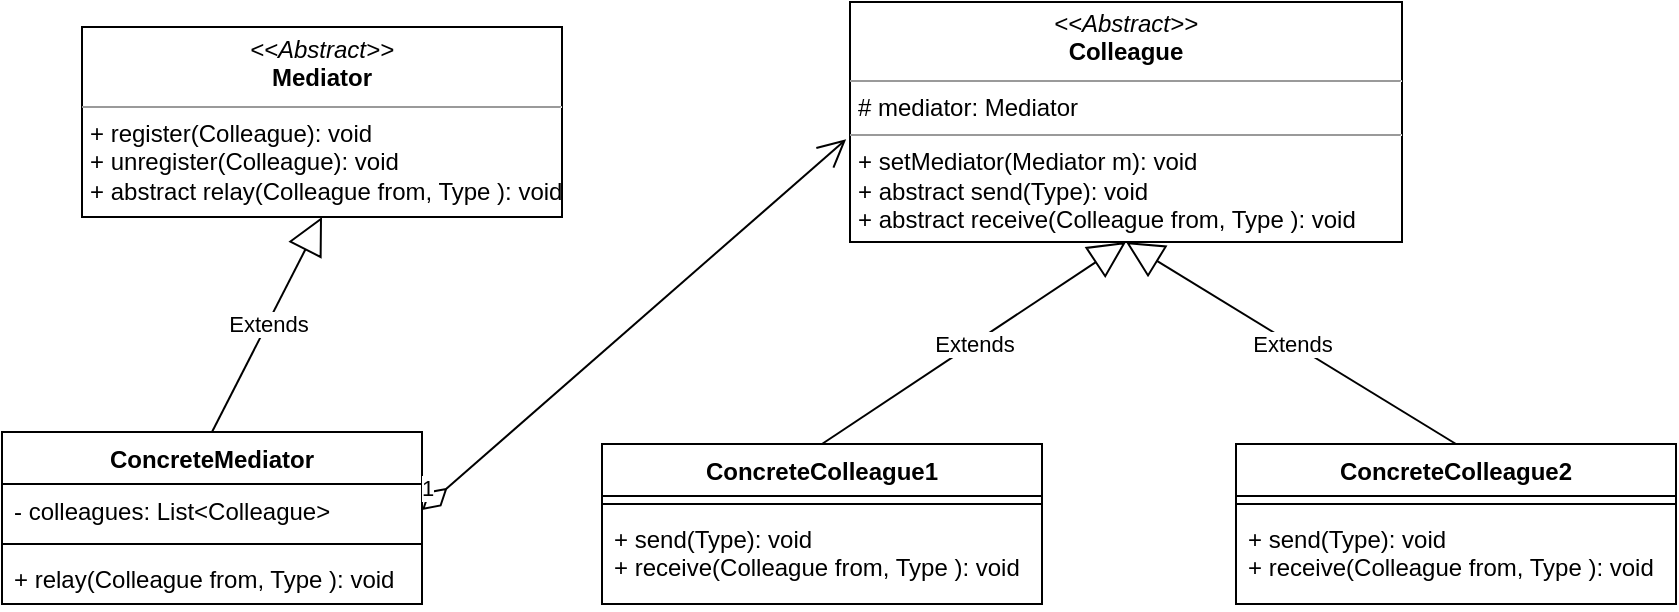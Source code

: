 <mxfile version="13.9.9" type="device"><diagram id="C5RBs43oDa-KdzZeNtuy" name="Page-1"><mxGraphModel dx="1851" dy="592" grid="1" gridSize="10" guides="1" tooltips="1" connect="1" arrows="1" fold="1" page="1" pageScale="1" pageWidth="827" pageHeight="1169" math="0" shadow="0"><root><mxCell id="WIyWlLk6GJQsqaUBKTNV-0"/><mxCell id="WIyWlLk6GJQsqaUBKTNV-1" parent="WIyWlLk6GJQsqaUBKTNV-0"/><mxCell id="VfH64M8tPYC_keMBoCOe-4" value="ConcreteColleague1" style="swimlane;fontStyle=1;align=center;verticalAlign=top;childLayout=stackLayout;horizontal=1;startSize=26;horizontalStack=0;resizeParent=1;resizeParentMax=0;resizeLast=0;collapsible=1;marginBottom=0;" vertex="1" parent="WIyWlLk6GJQsqaUBKTNV-1"><mxGeometry x="290" y="311" width="220" height="80" as="geometry"/></mxCell><mxCell id="VfH64M8tPYC_keMBoCOe-6" value="" style="line;strokeWidth=1;fillColor=none;align=left;verticalAlign=middle;spacingTop=-1;spacingLeft=3;spacingRight=3;rotatable=0;labelPosition=right;points=[];portConstraint=eastwest;" vertex="1" parent="VfH64M8tPYC_keMBoCOe-4"><mxGeometry y="26" width="220" height="8" as="geometry"/></mxCell><mxCell id="VfH64M8tPYC_keMBoCOe-7" value="+ send(Type): void&#10;+ receive(Colleague from, Type ): void" style="text;strokeColor=none;fillColor=none;align=left;verticalAlign=top;spacingLeft=4;spacingRight=4;overflow=hidden;rotatable=0;points=[[0,0.5],[1,0.5]];portConstraint=eastwest;" vertex="1" parent="VfH64M8tPYC_keMBoCOe-4"><mxGeometry y="34" width="220" height="46" as="geometry"/></mxCell><mxCell id="VfH64M8tPYC_keMBoCOe-9" value="&lt;p style=&quot;margin: 0px ; margin-top: 4px ; text-align: center&quot;&gt;&lt;i&gt;&amp;lt;&amp;lt;Abstract&amp;gt;&amp;gt;&lt;/i&gt;&lt;br&gt;&lt;b&gt;Colleague&lt;/b&gt;&lt;/p&gt;&lt;hr size=&quot;1&quot;&gt;&lt;p style=&quot;margin: 0px ; margin-left: 4px&quot;&gt;# mediator: Mediator&lt;br&gt;&lt;/p&gt;&lt;hr size=&quot;1&quot;&gt;&lt;p style=&quot;margin: 0px ; margin-left: 4px&quot;&gt;+ setMediator(Mediator m): void&lt;br&gt;+ abstract send(Type): void&lt;/p&gt;&lt;p style=&quot;margin: 0px ; margin-left: 4px&quot;&gt;+ abstract receive(Colleague from, Type ): void&lt;br&gt;&lt;/p&gt;" style="verticalAlign=top;align=left;overflow=fill;fontSize=12;fontFamily=Helvetica;html=1;" vertex="1" parent="WIyWlLk6GJQsqaUBKTNV-1"><mxGeometry x="414" y="90" width="276" height="120" as="geometry"/></mxCell><mxCell id="VfH64M8tPYC_keMBoCOe-10" value="Extends" style="endArrow=block;endSize=16;endFill=0;html=1;exitX=0.5;exitY=0;exitDx=0;exitDy=0;entryX=0.5;entryY=1;entryDx=0;entryDy=0;" edge="1" parent="WIyWlLk6GJQsqaUBKTNV-1" source="VfH64M8tPYC_keMBoCOe-4" target="VfH64M8tPYC_keMBoCOe-9"><mxGeometry width="160" relative="1" as="geometry"><mxPoint x="250" y="310" as="sourcePoint"/><mxPoint x="410" y="310" as="targetPoint"/></mxGeometry></mxCell><mxCell id="VfH64M8tPYC_keMBoCOe-11" value="Extends" style="endArrow=block;endSize=16;endFill=0;html=1;exitX=0.5;exitY=0;exitDx=0;exitDy=0;entryX=0.5;entryY=1;entryDx=0;entryDy=0;" edge="1" parent="WIyWlLk6GJQsqaUBKTNV-1" source="VfH64M8tPYC_keMBoCOe-12" target="VfH64M8tPYC_keMBoCOe-9"><mxGeometry width="160" relative="1" as="geometry"><mxPoint x="670" y="311" as="sourcePoint"/><mxPoint x="550" y="230" as="targetPoint"/></mxGeometry></mxCell><mxCell id="VfH64M8tPYC_keMBoCOe-12" value="ConcreteColleague2" style="swimlane;fontStyle=1;align=center;verticalAlign=top;childLayout=stackLayout;horizontal=1;startSize=26;horizontalStack=0;resizeParent=1;resizeParentMax=0;resizeLast=0;collapsible=1;marginBottom=0;" vertex="1" parent="WIyWlLk6GJQsqaUBKTNV-1"><mxGeometry x="607" y="311" width="220" height="80" as="geometry"/></mxCell><mxCell id="VfH64M8tPYC_keMBoCOe-13" value="" style="line;strokeWidth=1;fillColor=none;align=left;verticalAlign=middle;spacingTop=-1;spacingLeft=3;spacingRight=3;rotatable=0;labelPosition=right;points=[];portConstraint=eastwest;" vertex="1" parent="VfH64M8tPYC_keMBoCOe-12"><mxGeometry y="26" width="220" height="8" as="geometry"/></mxCell><mxCell id="VfH64M8tPYC_keMBoCOe-14" value="+ send(Type): void&#10;+ receive(Colleague from, Type ): void" style="text;strokeColor=none;fillColor=none;align=left;verticalAlign=top;spacingLeft=4;spacingRight=4;overflow=hidden;rotatable=0;points=[[0,0.5],[1,0.5]];portConstraint=eastwest;" vertex="1" parent="VfH64M8tPYC_keMBoCOe-12"><mxGeometry y="34" width="220" height="46" as="geometry"/></mxCell><mxCell id="VfH64M8tPYC_keMBoCOe-15" value="&lt;p style=&quot;margin: 0px ; margin-top: 4px ; text-align: center&quot;&gt;&lt;i&gt;&amp;lt;&amp;lt;Abstract&amp;gt;&amp;gt;&lt;/i&gt;&lt;br&gt;&lt;b&gt;Mediator&lt;/b&gt;&lt;/p&gt;&lt;hr size=&quot;1&quot;&gt;&lt;p style=&quot;margin: 0px ; margin-left: 4px&quot;&gt;&lt;/p&gt;&lt;p style=&quot;margin: 0px ; margin-left: 4px&quot;&gt;+ register(Colleague): void&lt;br&gt;+ unregister(Colleague): void&lt;/p&gt;&lt;p style=&quot;margin: 0px ; margin-left: 4px&quot;&gt;+ abstract relay(Colleague from, Type ): void&lt;br&gt;&lt;/p&gt;" style="verticalAlign=top;align=left;overflow=fill;fontSize=12;fontFamily=Helvetica;html=1;" vertex="1" parent="WIyWlLk6GJQsqaUBKTNV-1"><mxGeometry x="30" y="102.5" width="240" height="95" as="geometry"/></mxCell><mxCell id="VfH64M8tPYC_keMBoCOe-19" value="ConcreteMediator" style="swimlane;fontStyle=1;align=center;verticalAlign=top;childLayout=stackLayout;horizontal=1;startSize=26;horizontalStack=0;resizeParent=1;resizeParentMax=0;resizeLast=0;collapsible=1;marginBottom=0;" vertex="1" parent="WIyWlLk6GJQsqaUBKTNV-1"><mxGeometry x="-10" y="305" width="210" height="86" as="geometry"/></mxCell><mxCell id="VfH64M8tPYC_keMBoCOe-20" value="- colleagues: List&lt;Colleague&gt;" style="text;strokeColor=none;fillColor=none;align=left;verticalAlign=top;spacingLeft=4;spacingRight=4;overflow=hidden;rotatable=0;points=[[0,0.5],[1,0.5]];portConstraint=eastwest;" vertex="1" parent="VfH64M8tPYC_keMBoCOe-19"><mxGeometry y="26" width="210" height="26" as="geometry"/></mxCell><mxCell id="VfH64M8tPYC_keMBoCOe-21" value="" style="line;strokeWidth=1;fillColor=none;align=left;verticalAlign=middle;spacingTop=-1;spacingLeft=3;spacingRight=3;rotatable=0;labelPosition=right;points=[];portConstraint=eastwest;" vertex="1" parent="VfH64M8tPYC_keMBoCOe-19"><mxGeometry y="52" width="210" height="8" as="geometry"/></mxCell><mxCell id="VfH64M8tPYC_keMBoCOe-22" value="+ relay(Colleague from, Type ): void" style="text;strokeColor=none;fillColor=none;align=left;verticalAlign=top;spacingLeft=4;spacingRight=4;overflow=hidden;rotatable=0;points=[[0,0.5],[1,0.5]];portConstraint=eastwest;" vertex="1" parent="VfH64M8tPYC_keMBoCOe-19"><mxGeometry y="60" width="210" height="26" as="geometry"/></mxCell><mxCell id="VfH64M8tPYC_keMBoCOe-23" value="Extends" style="endArrow=block;endSize=16;endFill=0;html=1;exitX=0.5;exitY=0;exitDx=0;exitDy=0;entryX=0.5;entryY=1;entryDx=0;entryDy=0;" edge="1" parent="WIyWlLk6GJQsqaUBKTNV-1" source="VfH64M8tPYC_keMBoCOe-19" target="VfH64M8tPYC_keMBoCOe-15"><mxGeometry width="160" relative="1" as="geometry"><mxPoint x="190" y="281" as="sourcePoint"/><mxPoint x="342" y="180" as="targetPoint"/></mxGeometry></mxCell><mxCell id="VfH64M8tPYC_keMBoCOe-26" value="1" style="endArrow=open;html=1;endSize=12;startArrow=diamondThin;startSize=14;startFill=0;align=left;verticalAlign=bottom;entryX=-0.007;entryY=0.572;entryDx=0;entryDy=0;exitX=1;exitY=0.5;exitDx=0;exitDy=0;entryPerimeter=0;" edge="1" parent="WIyWlLk6GJQsqaUBKTNV-1" source="VfH64M8tPYC_keMBoCOe-20" target="VfH64M8tPYC_keMBoCOe-9"><mxGeometry x="-1" y="3" relative="1" as="geometry"><mxPoint x="250" y="410" as="sourcePoint"/><mxPoint x="410" y="410" as="targetPoint"/></mxGeometry></mxCell></root></mxGraphModel></diagram></mxfile>